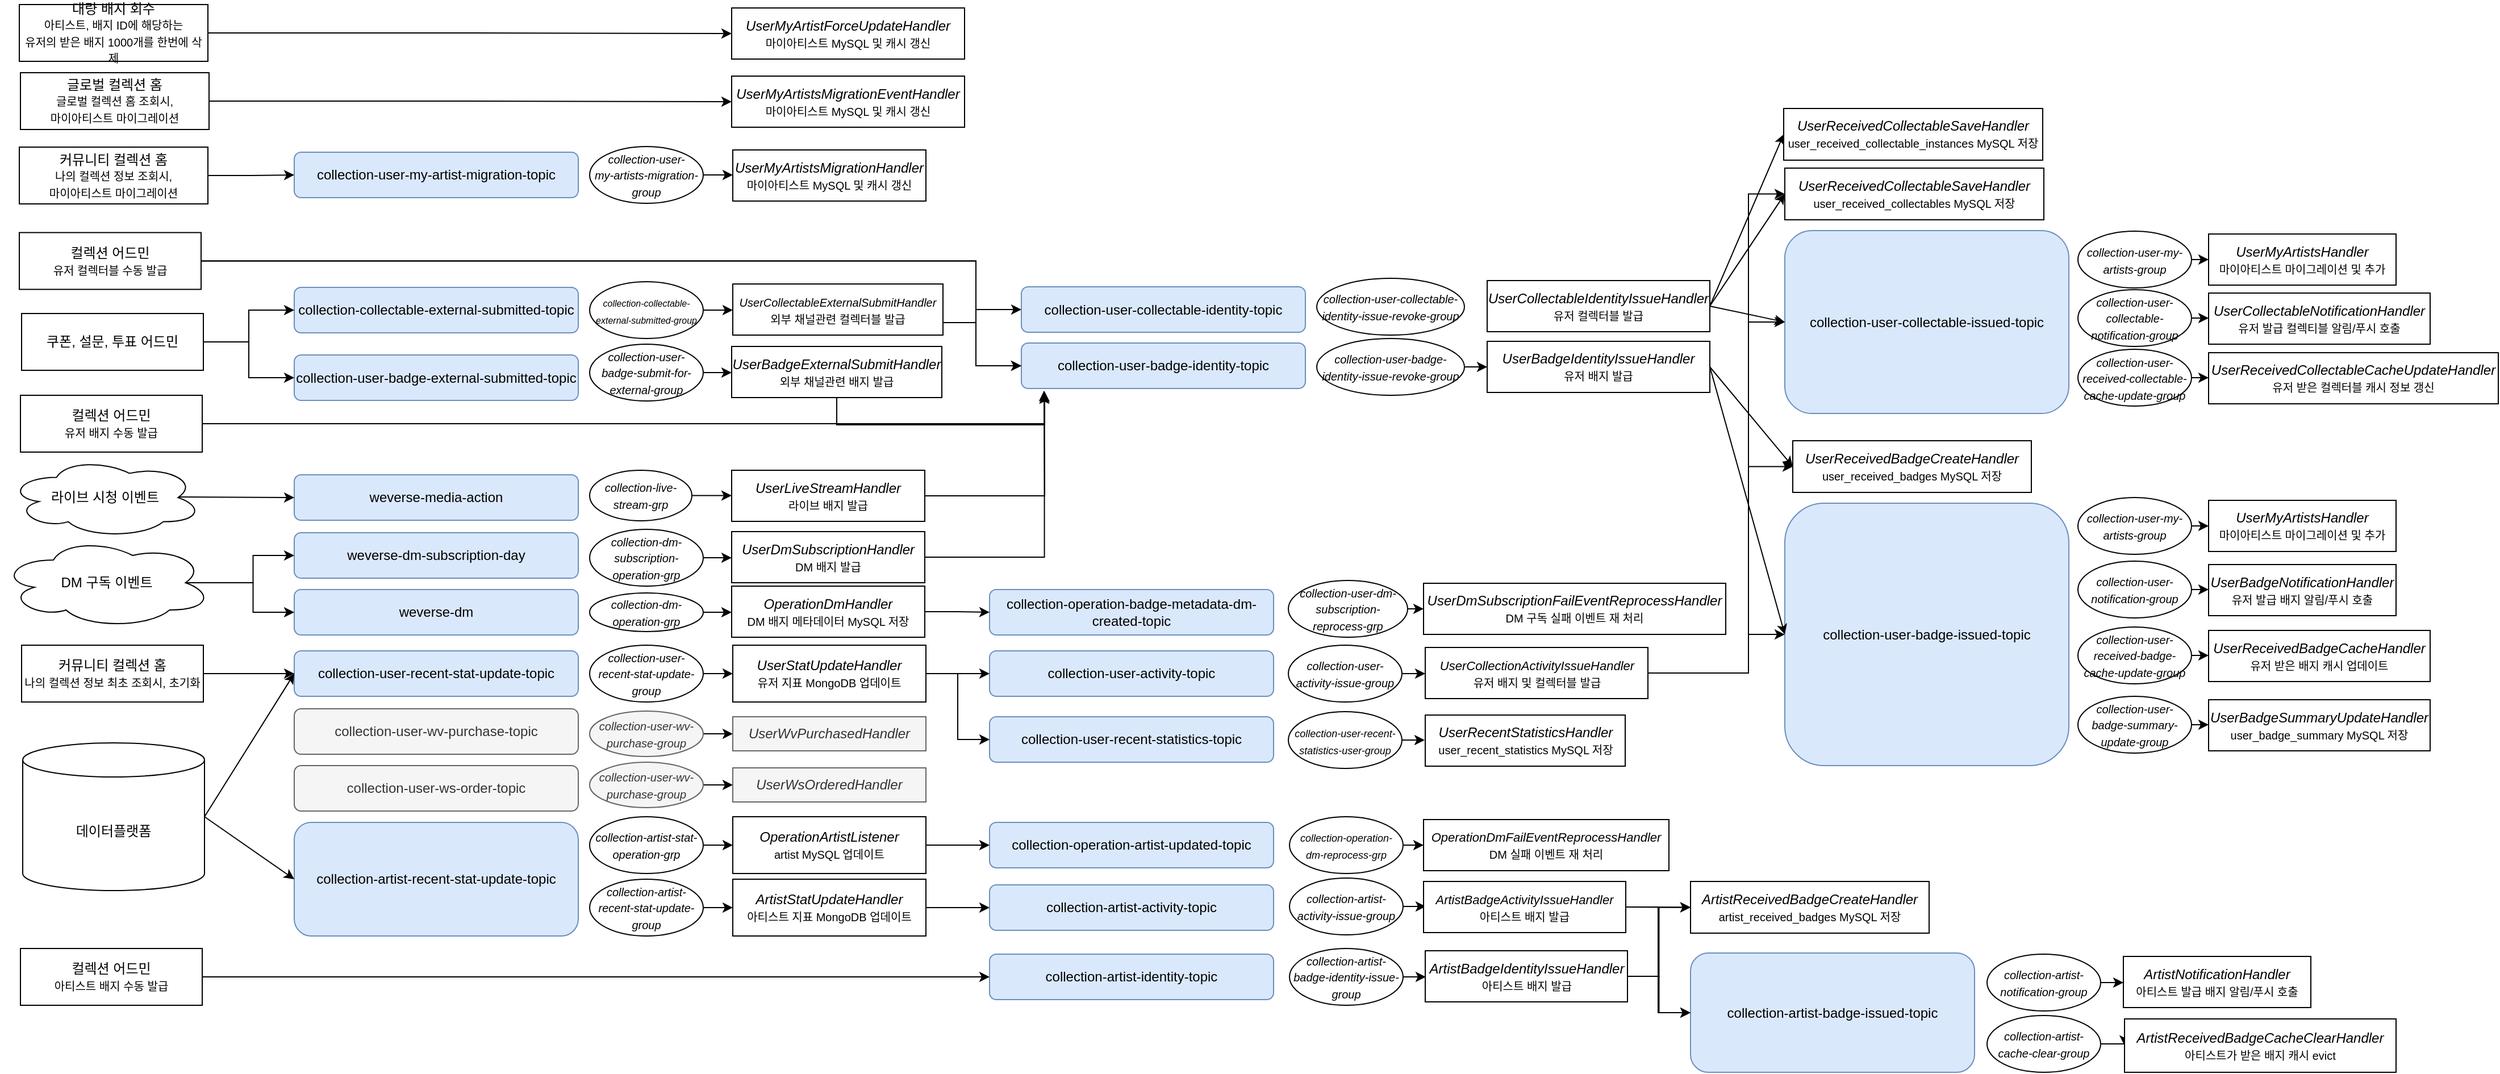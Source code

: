 <mxfile version="22.1.4" type="github">
  <diagram name="Kafka Event" id="AxXZHzaRcRMsWfZ9CsZy">
    <mxGraphModel dx="1616" dy="705" grid="1" gridSize="10" guides="1" tooltips="1" connect="1" arrows="1" fold="1" page="1" pageScale="1" pageWidth="827" pageHeight="1169" math="0" shadow="0">
      <root>
        <mxCell id="0" />
        <mxCell id="1" parent="0" />
        <mxCell id="Hu20n-Qd5BMdo4HiK3WD-1" value="collection-user-recent-stat-update-topic" style="rounded=1;whiteSpace=wrap;html=1;fillColor=#dae8fc;strokeColor=#6c8ebf;" parent="1" vertex="1">
          <mxGeometry x="487" y="681" width="250" height="40" as="geometry" />
        </mxCell>
        <mxCell id="Hu20n-Qd5BMdo4HiK3WD-2" value="collection-operation-artist-updated-topic" style="rounded=1;whiteSpace=wrap;html=1;fillColor=#dae8fc;strokeColor=#6c8ebf;" parent="1" vertex="1">
          <mxGeometry x="1099" y="832" width="250" height="40" as="geometry" />
        </mxCell>
        <mxCell id="Hu20n-Qd5BMdo4HiK3WD-3" value="weverse-dm-subscription-day" style="rounded=1;whiteSpace=wrap;html=1;fillColor=#dae8fc;strokeColor=#6c8ebf;" parent="1" vertex="1">
          <mxGeometry x="487" y="577" width="250" height="40" as="geometry" />
        </mxCell>
        <mxCell id="Hu20n-Qd5BMdo4HiK3WD-4" value="collection-operation-badge-metadata-dm-created-topic" style="rounded=1;whiteSpace=wrap;html=1;fillColor=#dae8fc;strokeColor=#6c8ebf;" parent="1" vertex="1">
          <mxGeometry x="1099" y="627" width="250" height="40" as="geometry" />
        </mxCell>
        <mxCell id="Hu20n-Qd5BMdo4HiK3WD-6" value="collection-user-badge-identity-topic" style="rounded=1;whiteSpace=wrap;html=1;fillColor=#dae8fc;strokeColor=#6c8ebf;" parent="1" vertex="1">
          <mxGeometry x="1127" y="410" width="250" height="40" as="geometry" />
        </mxCell>
        <mxCell id="Hu20n-Qd5BMdo4HiK3WD-7" value="collection-user-collectable-identity-topic" style="rounded=1;whiteSpace=wrap;html=1;fillColor=#dae8fc;strokeColor=#6c8ebf;" parent="1" vertex="1">
          <mxGeometry x="1127" y="360.5" width="250" height="40" as="geometry" />
        </mxCell>
        <mxCell id="Hu20n-Qd5BMdo4HiK3WD-8" value="collection-artist-activity-topic" style="rounded=1;whiteSpace=wrap;html=1;fillColor=#dae8fc;strokeColor=#6c8ebf;" parent="1" vertex="1">
          <mxGeometry x="1099" y="887" width="250" height="40" as="geometry" />
        </mxCell>
        <mxCell id="Hu20n-Qd5BMdo4HiK3WD-9" value="collection-artist-identity-topic" style="rounded=1;whiteSpace=wrap;html=1;fillColor=#dae8fc;strokeColor=#6c8ebf;" parent="1" vertex="1">
          <mxGeometry x="1099" y="948" width="250" height="40" as="geometry" />
        </mxCell>
        <mxCell id="Hu20n-Qd5BMdo4HiK3WD-11" value="collection-artist-badge-issued-topic" style="rounded=1;whiteSpace=wrap;html=1;fillColor=#dae8fc;strokeColor=#6c8ebf;" parent="1" vertex="1">
          <mxGeometry x="1716" y="947" width="250" height="105" as="geometry" />
        </mxCell>
        <mxCell id="Hu20n-Qd5BMdo4HiK3WD-12" value="collection-user-collectable-issued-topic" style="rounded=1;whiteSpace=wrap;html=1;fillColor=#dae8fc;strokeColor=#6c8ebf;" parent="1" vertex="1">
          <mxGeometry x="1799" y="311" width="250" height="161" as="geometry" />
        </mxCell>
        <mxCell id="Hu20n-Qd5BMdo4HiK3WD-13" value="collection-user-my-artist-migration-topic" style="rounded=1;whiteSpace=wrap;html=1;fillColor=#dae8fc;strokeColor=#6c8ebf;" parent="1" vertex="1">
          <mxGeometry x="487" y="242" width="250" height="40" as="geometry" />
        </mxCell>
        <mxCell id="Hu20n-Qd5BMdo4HiK3WD-14" value="collection-user-activity-topic" style="rounded=1;whiteSpace=wrap;html=1;fillColor=#dae8fc;strokeColor=#6c8ebf;" parent="1" vertex="1">
          <mxGeometry x="1099" y="681" width="250" height="40" as="geometry" />
        </mxCell>
        <mxCell id="Hu20n-Qd5BMdo4HiK3WD-16" value="collection-user-badge-issued-topic" style="rounded=1;whiteSpace=wrap;html=1;fillColor=#dae8fc;strokeColor=#6c8ebf;" parent="1" vertex="1">
          <mxGeometry x="1799" y="551" width="250" height="231" as="geometry" />
        </mxCell>
        <mxCell id="Hu20n-Qd5BMdo4HiK3WD-17" value="collection-user-ws-order-topic" style="rounded=1;whiteSpace=wrap;html=1;fillColor=#f5f5f5;strokeColor=#666666;fontColor=#333333;" parent="1" vertex="1">
          <mxGeometry x="487" y="782" width="250" height="40" as="geometry" />
        </mxCell>
        <mxCell id="Hu20n-Qd5BMdo4HiK3WD-18" value="collection-user-wv-purchase-topic" style="rounded=1;whiteSpace=wrap;html=1;fillColor=#f5f5f5;strokeColor=#666666;fontColor=#333333;" parent="1" vertex="1">
          <mxGeometry x="487" y="732" width="250" height="40" as="geometry" />
        </mxCell>
        <mxCell id="Hu20n-Qd5BMdo4HiK3WD-19" value="collection-artist-recent-stat-update-topic" style="rounded=1;whiteSpace=wrap;html=1;fillColor=#dae8fc;strokeColor=#6c8ebf;" parent="1" vertex="1">
          <mxGeometry x="487" y="832" width="250" height="100" as="geometry" />
        </mxCell>
        <mxCell id="Hu20n-Qd5BMdo4HiK3WD-20" value="collection-user-recent-statistics-topic" style="rounded=1;whiteSpace=wrap;html=1;fillColor=#dae8fc;strokeColor=#6c8ebf;" parent="1" vertex="1">
          <mxGeometry x="1099" y="739" width="250" height="40" as="geometry" />
        </mxCell>
        <mxCell id="Hu20n-Qd5BMdo4HiK3WD-21" value="weverse-dm" style="rounded=1;whiteSpace=wrap;html=1;fillColor=#dae8fc;strokeColor=#6c8ebf;" parent="1" vertex="1">
          <mxGeometry x="487" y="627" width="250" height="40" as="geometry" />
        </mxCell>
        <mxCell id="Hu20n-Qd5BMdo4HiK3WD-22" value="weverse-media-action" style="rounded=1;whiteSpace=wrap;html=1;fillColor=#dae8fc;strokeColor=#6c8ebf;" parent="1" vertex="1">
          <mxGeometry x="487" y="526" width="250" height="40" as="geometry" />
        </mxCell>
        <mxCell id="Hu20n-Qd5BMdo4HiK3WD-23" value="collection-user-badge-external-submitted-topic" style="rounded=1;whiteSpace=wrap;html=1;fillColor=#dae8fc;strokeColor=#6c8ebf;" parent="1" vertex="1">
          <mxGeometry x="487" y="420.5" width="250" height="40" as="geometry" />
        </mxCell>
        <mxCell id="Hu20n-Qd5BMdo4HiK3WD-24" value="collection-collectable-external-submitted-topic" style="rounded=1;whiteSpace=wrap;html=1;fillColor=#dae8fc;strokeColor=#6c8ebf;" parent="1" vertex="1">
          <mxGeometry x="487" y="361" width="250" height="40" as="geometry" />
        </mxCell>
        <mxCell id="Hu20n-Qd5BMdo4HiK3WD-59" style="edgeStyle=orthogonalEdgeStyle;rounded=0;orthogonalLoop=1;jettySize=auto;html=1;exitX=1;exitY=0.5;exitDx=0;exitDy=0;" parent="1" source="Hu20n-Qd5BMdo4HiK3WD-27" target="Hu20n-Qd5BMdo4HiK3WD-34" edge="1">
          <mxGeometry relative="1" as="geometry" />
        </mxCell>
        <mxCell id="Hu20n-Qd5BMdo4HiK3WD-27" value="&lt;i&gt;&lt;font style=&quot;font-size: 9px;&quot;&gt;collection-user-recent-statistics-user-group&lt;/font&gt;&lt;/i&gt;" style="ellipse;whiteSpace=wrap;html=1;" parent="1" vertex="1">
          <mxGeometry x="1362" y="734.5" width="100" height="50" as="geometry" />
        </mxCell>
        <mxCell id="Hu20n-Qd5BMdo4HiK3WD-29" style="edgeStyle=orthogonalEdgeStyle;rounded=0;orthogonalLoop=1;jettySize=auto;html=1;entryX=0;entryY=0.5;entryDx=0;entryDy=0;exitX=1;exitY=0.5;exitDx=0;exitDy=0;" parent="1" source="Hu20n-Qd5BMdo4HiK3WD-35" target="Hu20n-Qd5BMdo4HiK3WD-20" edge="1">
          <mxGeometry relative="1" as="geometry">
            <mxPoint x="477" y="641" as="sourcePoint" />
            <Array as="points" />
          </mxGeometry>
        </mxCell>
        <mxCell id="Hu20n-Qd5BMdo4HiK3WD-28" value="&lt;font size=&quot;1&quot;&gt;&lt;i&gt;collection-user-recent-stat-update-group&lt;/i&gt;&lt;/font&gt;" style="ellipse;whiteSpace=wrap;html=1;" parent="1" vertex="1">
          <mxGeometry x="747" y="676" width="100" height="50" as="geometry" />
        </mxCell>
        <mxCell id="Hu20n-Qd5BMdo4HiK3WD-34" value="&lt;i&gt;UserRecentStatisticsHandler&lt;/i&gt;&lt;br style=&quot;border-color: var(--border-color);&quot;&gt;&lt;font style=&quot;font-size: 10px;&quot;&gt;user_recent_statistics MySQL 저장&lt;/font&gt;" style="rounded=0;whiteSpace=wrap;html=1;" parent="1" vertex="1">
          <mxGeometry x="1482.5" y="737.5" width="176" height="45" as="geometry" />
        </mxCell>
        <mxCell id="Hu20n-Qd5BMdo4HiK3WD-38" value="" style="edgeStyle=orthogonalEdgeStyle;rounded=0;orthogonalLoop=1;jettySize=auto;html=1;entryX=0;entryY=0.5;entryDx=0;entryDy=0;exitX=1;exitY=0.5;exitDx=0;exitDy=0;" parent="1" source="Hu20n-Qd5BMdo4HiK3WD-28" target="Hu20n-Qd5BMdo4HiK3WD-35" edge="1">
          <mxGeometry relative="1" as="geometry">
            <mxPoint x="564" y="378" as="sourcePoint" />
            <mxPoint x="1217" y="378" as="targetPoint" />
            <Array as="points" />
          </mxGeometry>
        </mxCell>
        <mxCell id="Hu20n-Qd5BMdo4HiK3WD-135" style="edgeStyle=orthogonalEdgeStyle;rounded=0;orthogonalLoop=1;jettySize=auto;html=1;exitX=1;exitY=0.5;exitDx=0;exitDy=0;entryX=0;entryY=0.5;entryDx=0;entryDy=0;" parent="1" source="Hu20n-Qd5BMdo4HiK3WD-35" target="Hu20n-Qd5BMdo4HiK3WD-14" edge="1">
          <mxGeometry relative="1" as="geometry" />
        </mxCell>
        <mxCell id="Hu20n-Qd5BMdo4HiK3WD-35" value="&lt;i&gt;UserStatUpdateHandler&lt;/i&gt;&lt;br&gt;&lt;font style=&quot;font-size: 10px;&quot;&gt;유저 지표 MongoDB 업데이트&lt;/font&gt;" style="rounded=0;whiteSpace=wrap;html=1;" parent="1" vertex="1">
          <mxGeometry x="873" y="676" width="170" height="50" as="geometry" />
        </mxCell>
        <mxCell id="Hu20n-Qd5BMdo4HiK3WD-40" style="edgeStyle=orthogonalEdgeStyle;rounded=0;orthogonalLoop=1;jettySize=auto;html=1;entryX=0;entryY=0.5;entryDx=0;entryDy=0;" parent="1" source="Hu20n-Qd5BMdo4HiK3WD-39" target="Hu20n-Qd5BMdo4HiK3WD-1" edge="1">
          <mxGeometry relative="1" as="geometry" />
        </mxCell>
        <mxCell id="Hu20n-Qd5BMdo4HiK3WD-39" value="커뮤니티 컬렉션 홈&lt;br&gt;&lt;font style=&quot;font-size: 10px;&quot;&gt;나의 컬렉션 정보 최초 조회시, 초기화&lt;/font&gt;" style="rounded=0;whiteSpace=wrap;html=1;" parent="1" vertex="1">
          <mxGeometry x="247" y="676" width="160" height="50" as="geometry" />
        </mxCell>
        <mxCell id="Hu20n-Qd5BMdo4HiK3WD-42" style="rounded=0;orthogonalLoop=1;jettySize=auto;html=1;exitX=1;exitY=0.5;exitDx=0;exitDy=0;exitPerimeter=0;entryX=0;entryY=0.5;entryDx=0;entryDy=0;" parent="1" source="Hu20n-Qd5BMdo4HiK3WD-41" target="Hu20n-Qd5BMdo4HiK3WD-1" edge="1">
          <mxGeometry relative="1" as="geometry" />
        </mxCell>
        <mxCell id="Hu20n-Qd5BMdo4HiK3WD-43" style="rounded=0;orthogonalLoop=1;jettySize=auto;html=1;exitX=1;exitY=0.5;exitDx=0;exitDy=0;exitPerimeter=0;entryX=0;entryY=0.5;entryDx=0;entryDy=0;" parent="1" source="Hu20n-Qd5BMdo4HiK3WD-41" target="Hu20n-Qd5BMdo4HiK3WD-19" edge="1">
          <mxGeometry relative="1" as="geometry" />
        </mxCell>
        <mxCell id="Hu20n-Qd5BMdo4HiK3WD-41" value="데이터플랫폼" style="shape=cylinder3;whiteSpace=wrap;html=1;boundedLbl=1;backgroundOutline=1;size=15;" parent="1" vertex="1">
          <mxGeometry x="248" y="762" width="160" height="130" as="geometry" />
        </mxCell>
        <mxCell id="Hu20n-Qd5BMdo4HiK3WD-46" style="edgeStyle=orthogonalEdgeStyle;rounded=0;orthogonalLoop=1;jettySize=auto;html=1;exitX=1;exitY=0.5;exitDx=0;exitDy=0;entryX=0;entryY=0.5;entryDx=0;entryDy=0;" parent="1" source="Hu20n-Qd5BMdo4HiK3WD-44" target="Hu20n-Qd5BMdo4HiK3WD-45" edge="1">
          <mxGeometry relative="1" as="geometry" />
        </mxCell>
        <mxCell id="Hu20n-Qd5BMdo4HiK3WD-44" value="&lt;font style=&quot;font-size: 10px;&quot;&gt;&lt;i&gt;collection-artist-recent-stat-update-group&lt;/i&gt;&lt;/font&gt;" style="ellipse;whiteSpace=wrap;html=1;" parent="1" vertex="1">
          <mxGeometry x="747" y="882" width="100" height="50" as="geometry" />
        </mxCell>
        <mxCell id="Hu20n-Qd5BMdo4HiK3WD-138" style="edgeStyle=orthogonalEdgeStyle;rounded=0;orthogonalLoop=1;jettySize=auto;html=1;exitX=1;exitY=0.5;exitDx=0;exitDy=0;entryX=0;entryY=0.5;entryDx=0;entryDy=0;" parent="1" source="Hu20n-Qd5BMdo4HiK3WD-45" target="Hu20n-Qd5BMdo4HiK3WD-8" edge="1">
          <mxGeometry relative="1" as="geometry" />
        </mxCell>
        <mxCell id="Hu20n-Qd5BMdo4HiK3WD-45" value="&lt;i&gt;ArtistStatUpdateHandler&lt;br&gt;&lt;/i&gt;&lt;font style=&quot;font-size: 10px;&quot;&gt;아티스트 지표 MongoDB 업데이트&lt;/font&gt;" style="rounded=0;whiteSpace=wrap;html=1;" parent="1" vertex="1">
          <mxGeometry x="873" y="882" width="170" height="50" as="geometry" />
        </mxCell>
        <mxCell id="Hu20n-Qd5BMdo4HiK3WD-53" style="edgeStyle=orthogonalEdgeStyle;rounded=0;orthogonalLoop=1;jettySize=auto;html=1;exitX=1;exitY=0.5;exitDx=0;exitDy=0;entryX=0;entryY=0.5;entryDx=0;entryDy=0;" parent="1" source="Hu20n-Qd5BMdo4HiK3WD-48" target="Hu20n-Qd5BMdo4HiK3WD-52" edge="1">
          <mxGeometry relative="1" as="geometry" />
        </mxCell>
        <mxCell id="Hu20n-Qd5BMdo4HiK3WD-48" value="&lt;font style=&quot;font-size: 10px;&quot;&gt;&lt;i&gt;collection-artist-stat-operation-grp&lt;/i&gt;&lt;/font&gt;" style="ellipse;whiteSpace=wrap;html=1;" parent="1" vertex="1">
          <mxGeometry x="747" y="827" width="100" height="50" as="geometry" />
        </mxCell>
        <mxCell id="Hu20n-Qd5BMdo4HiK3WD-49" style="edgeStyle=orthogonalEdgeStyle;rounded=0;orthogonalLoop=1;jettySize=auto;html=1;exitX=0.5;exitY=1;exitDx=0;exitDy=0;" parent="1" source="Hu20n-Qd5BMdo4HiK3WD-19" target="Hu20n-Qd5BMdo4HiK3WD-19" edge="1">
          <mxGeometry relative="1" as="geometry" />
        </mxCell>
        <mxCell id="Hu20n-Qd5BMdo4HiK3WD-54" style="edgeStyle=orthogonalEdgeStyle;rounded=0;orthogonalLoop=1;jettySize=auto;html=1;exitX=1;exitY=0.5;exitDx=0;exitDy=0;entryX=0;entryY=0.5;entryDx=0;entryDy=0;" parent="1" source="Hu20n-Qd5BMdo4HiK3WD-52" target="Hu20n-Qd5BMdo4HiK3WD-2" edge="1">
          <mxGeometry relative="1" as="geometry" />
        </mxCell>
        <mxCell id="Hu20n-Qd5BMdo4HiK3WD-52" value="&lt;i&gt;OperationArtistListener&lt;br&gt;&lt;/i&gt;&lt;span style=&quot;font-size: 10px;&quot;&gt;artist MySQL 업데이트&lt;/span&gt;" style="rounded=0;whiteSpace=wrap;html=1;" parent="1" vertex="1">
          <mxGeometry x="873" y="827" width="170" height="50" as="geometry" />
        </mxCell>
        <mxCell id="Hu20n-Qd5BMdo4HiK3WD-57" style="edgeStyle=orthogonalEdgeStyle;rounded=0;orthogonalLoop=1;jettySize=auto;html=1;exitX=1;exitY=0.5;exitDx=0;exitDy=0;entryX=0;entryY=0.5;entryDx=0;entryDy=0;" parent="1" source="Hu20n-Qd5BMdo4HiK3WD-55" target="Hu20n-Qd5BMdo4HiK3WD-56" edge="1">
          <mxGeometry relative="1" as="geometry" />
        </mxCell>
        <mxCell id="Hu20n-Qd5BMdo4HiK3WD-55" value="&lt;i&gt;&lt;font style=&quot;font-size: 9px;&quot;&gt;collection-operation-&lt;br&gt;dm-reprocess-grp&lt;/font&gt;&lt;/i&gt;" style="ellipse;whiteSpace=wrap;html=1;" parent="1" vertex="1">
          <mxGeometry x="1363" y="827" width="100" height="50" as="geometry" />
        </mxCell>
        <mxCell id="Hu20n-Qd5BMdo4HiK3WD-56" value="&lt;font style=&quot;&quot;&gt;&lt;i style=&quot;&quot;&gt;&lt;font style=&quot;font-size: 11px;&quot;&gt;OperationDmFailEventReprocessHandler&lt;/font&gt;&lt;/i&gt;&lt;br&gt;&lt;/font&gt;&lt;font style=&quot;font-size: 10px;&quot;&gt;DM 실패 이벤트 재 처리&lt;/font&gt;" style="rounded=0;whiteSpace=wrap;html=1;" parent="1" vertex="1">
          <mxGeometry x="1481" y="829.5" width="216" height="45" as="geometry" />
        </mxCell>
        <mxCell id="Hu20n-Qd5BMdo4HiK3WD-62" style="edgeStyle=orthogonalEdgeStyle;rounded=0;orthogonalLoop=1;jettySize=auto;html=1;exitX=1;exitY=0.5;exitDx=0;exitDy=0;" parent="1" source="Hu20n-Qd5BMdo4HiK3WD-60" target="Hu20n-Qd5BMdo4HiK3WD-61" edge="1">
          <mxGeometry relative="1" as="geometry" />
        </mxCell>
        <mxCell id="Hu20n-Qd5BMdo4HiK3WD-60" value="&lt;font style=&quot;font-size: 10px;&quot;&gt;&lt;i&gt;collection-artist-activity-issue-group&lt;/i&gt;&lt;/font&gt;" style="ellipse;whiteSpace=wrap;html=1;" parent="1" vertex="1">
          <mxGeometry x="1363" y="881" width="100" height="50" as="geometry" />
        </mxCell>
        <mxCell id="Hu20n-Qd5BMdo4HiK3WD-65" style="rounded=0;orthogonalLoop=1;jettySize=auto;html=1;exitX=1;exitY=0.5;exitDx=0;exitDy=0;entryX=0;entryY=0.5;entryDx=0;entryDy=0;edgeStyle=orthogonalEdgeStyle;" parent="1" source="Hu20n-Qd5BMdo4HiK3WD-61" target="Hu20n-Qd5BMdo4HiK3WD-11" edge="1">
          <mxGeometry relative="1" as="geometry" />
        </mxCell>
        <mxCell id="Hu20n-Qd5BMdo4HiK3WD-73" style="rounded=0;orthogonalLoop=1;jettySize=auto;html=1;exitX=1;exitY=0.5;exitDx=0;exitDy=0;entryX=0;entryY=0.5;entryDx=0;entryDy=0;" parent="1" source="Hu20n-Qd5BMdo4HiK3WD-61" target="Hu20n-Qd5BMdo4HiK3WD-71" edge="1">
          <mxGeometry relative="1" as="geometry" />
        </mxCell>
        <mxCell id="Hu20n-Qd5BMdo4HiK3WD-61" value="&lt;font style=&quot;&quot;&gt;&lt;font size=&quot;1&quot; style=&quot;&quot;&gt;&lt;i style=&quot;font-size: 11px;&quot;&gt;ArtistBadgeActivityIssueHandler&lt;/i&gt;&lt;/font&gt;&lt;br&gt;&lt;span style=&quot;font-size: 10px;&quot;&gt;아티스트 배지 발급&lt;/span&gt;&lt;br&gt;&lt;/font&gt;" style="rounded=0;whiteSpace=wrap;html=1;" parent="1" vertex="1">
          <mxGeometry x="1481" y="884" width="178" height="45" as="geometry" />
        </mxCell>
        <mxCell id="Hu20n-Qd5BMdo4HiK3WD-71" value="&lt;i&gt;ArtistReceivedBadgeCreateHandler&lt;/i&gt;&lt;br&gt;&lt;font style=&quot;font-size: 10px;&quot;&gt;artist_received_badges&amp;nbsp;MySQL 저장&lt;/font&gt;" style="rounded=0;whiteSpace=wrap;html=1;" parent="1" vertex="1">
          <mxGeometry x="1716" y="884" width="210" height="45.5" as="geometry" />
        </mxCell>
        <mxCell id="Hu20n-Qd5BMdo4HiK3WD-77" style="edgeStyle=orthogonalEdgeStyle;rounded=0;orthogonalLoop=1;jettySize=auto;html=1;exitX=1;exitY=0.5;exitDx=0;exitDy=0;" parent="1" source="Hu20n-Qd5BMdo4HiK3WD-74" target="Hu20n-Qd5BMdo4HiK3WD-75" edge="1">
          <mxGeometry relative="1" as="geometry" />
        </mxCell>
        <mxCell id="Hu20n-Qd5BMdo4HiK3WD-74" value="&lt;font size=&quot;1&quot; style=&quot;&quot;&gt;&lt;i style=&quot;&quot;&gt;collection-artist-badge-identity-issue-group&lt;/i&gt;&lt;/font&gt;" style="ellipse;whiteSpace=wrap;html=1;" parent="1" vertex="1">
          <mxGeometry x="1363" y="943" width="100" height="50" as="geometry" />
        </mxCell>
        <mxCell id="Hu20n-Qd5BMdo4HiK3WD-79" style="rounded=0;orthogonalLoop=1;jettySize=auto;html=1;exitX=1;exitY=0.5;exitDx=0;exitDy=0;entryX=0;entryY=0.5;entryDx=0;entryDy=0;edgeStyle=orthogonalEdgeStyle;" parent="1" source="Hu20n-Qd5BMdo4HiK3WD-75" target="Hu20n-Qd5BMdo4HiK3WD-11" edge="1">
          <mxGeometry relative="1" as="geometry" />
        </mxCell>
        <mxCell id="Hu20n-Qd5BMdo4HiK3WD-81" style="rounded=0;orthogonalLoop=1;jettySize=auto;html=1;exitX=1;exitY=0.5;exitDx=0;exitDy=0;entryX=0;entryY=0.5;entryDx=0;entryDy=0;edgeStyle=orthogonalEdgeStyle;" parent="1" source="Hu20n-Qd5BMdo4HiK3WD-75" target="Hu20n-Qd5BMdo4HiK3WD-71" edge="1">
          <mxGeometry relative="1" as="geometry">
            <mxPoint x="1759" y="998.75" as="targetPoint" />
          </mxGeometry>
        </mxCell>
        <mxCell id="Hu20n-Qd5BMdo4HiK3WD-75" value="&lt;i&gt;ArtistBadgeIdentityIssueHandler&lt;/i&gt;&lt;br&gt;&lt;font style=&quot;font-size: 10px;&quot;&gt;아티스트 배지 발급&lt;/font&gt;" style="rounded=0;whiteSpace=wrap;html=1;" parent="1" vertex="1">
          <mxGeometry x="1482.5" y="945" width="178" height="45" as="geometry" />
        </mxCell>
        <mxCell id="Hu20n-Qd5BMdo4HiK3WD-83" style="edgeStyle=orthogonalEdgeStyle;rounded=0;orthogonalLoop=1;jettySize=auto;html=1;exitX=1;exitY=0.5;exitDx=0;exitDy=0;entryX=0;entryY=0.5;entryDx=0;entryDy=0;" parent="1" source="Hu20n-Qd5BMdo4HiK3WD-82" target="Hu20n-Qd5BMdo4HiK3WD-9" edge="1">
          <mxGeometry relative="1" as="geometry" />
        </mxCell>
        <mxCell id="Hu20n-Qd5BMdo4HiK3WD-82" value="컬렉션 어드민&lt;br&gt;&lt;span style=&quot;font-size: 10px;&quot;&gt;아티스트 배지 수동 발급&lt;/span&gt;" style="rounded=0;whiteSpace=wrap;html=1;" parent="1" vertex="1">
          <mxGeometry x="246" y="943" width="160" height="50" as="geometry" />
        </mxCell>
        <mxCell id="Hu20n-Qd5BMdo4HiK3WD-89" style="edgeStyle=orthogonalEdgeStyle;rounded=0;orthogonalLoop=1;jettySize=auto;html=1;exitX=1;exitY=0.5;exitDx=0;exitDy=0;entryX=0;entryY=0.5;entryDx=0;entryDy=0;" parent="1" source="Hu20n-Qd5BMdo4HiK3WD-90" target="Hu20n-Qd5BMdo4HiK3WD-23" edge="1">
          <mxGeometry relative="1" as="geometry">
            <mxPoint x="407" y="426.5" as="sourcePoint" />
          </mxGeometry>
        </mxCell>
        <mxCell id="Hu20n-Qd5BMdo4HiK3WD-91" value="" style="edgeStyle=orthogonalEdgeStyle;rounded=0;orthogonalLoop=1;jettySize=auto;html=1;" parent="1" source="Hu20n-Qd5BMdo4HiK3WD-90" target="Hu20n-Qd5BMdo4HiK3WD-24" edge="1">
          <mxGeometry relative="1" as="geometry" />
        </mxCell>
        <mxCell id="Hu20n-Qd5BMdo4HiK3WD-90" value="쿠폰, 설문, 투표 어드민&lt;br&gt;" style="rounded=0;whiteSpace=wrap;html=1;" parent="1" vertex="1">
          <mxGeometry x="247" y="384" width="160" height="50" as="geometry" />
        </mxCell>
        <mxCell id="Hu20n-Qd5BMdo4HiK3WD-95" style="edgeStyle=orthogonalEdgeStyle;rounded=0;orthogonalLoop=1;jettySize=auto;html=1;exitX=0.875;exitY=0.5;exitDx=0;exitDy=0;exitPerimeter=0;entryX=0;entryY=0.5;entryDx=0;entryDy=0;" parent="1" target="Hu20n-Qd5BMdo4HiK3WD-22" edge="1">
          <mxGeometry relative="1" as="geometry">
            <mxPoint x="385.625" y="545.5" as="sourcePoint" />
          </mxGeometry>
        </mxCell>
        <mxCell id="Hu20n-Qd5BMdo4HiK3WD-94" value="라이브 시청 이벤트" style="ellipse;shape=cloud;whiteSpace=wrap;html=1;" parent="1" vertex="1">
          <mxGeometry x="235" y="510.5" width="171" height="71" as="geometry" />
        </mxCell>
        <mxCell id="Hu20n-Qd5BMdo4HiK3WD-97" style="edgeStyle=orthogonalEdgeStyle;rounded=0;orthogonalLoop=1;jettySize=auto;html=1;exitX=0.875;exitY=0.5;exitDx=0;exitDy=0;exitPerimeter=0;" parent="1" source="Hu20n-Qd5BMdo4HiK3WD-96" target="Hu20n-Qd5BMdo4HiK3WD-3" edge="1">
          <mxGeometry relative="1" as="geometry" />
        </mxCell>
        <mxCell id="Hu20n-Qd5BMdo4HiK3WD-98" style="edgeStyle=orthogonalEdgeStyle;rounded=0;orthogonalLoop=1;jettySize=auto;html=1;exitX=0.875;exitY=0.5;exitDx=0;exitDy=0;exitPerimeter=0;" parent="1" source="Hu20n-Qd5BMdo4HiK3WD-96" target="Hu20n-Qd5BMdo4HiK3WD-21" edge="1">
          <mxGeometry relative="1" as="geometry" />
        </mxCell>
        <mxCell id="Hu20n-Qd5BMdo4HiK3WD-96" value="DM 구독 이벤트" style="ellipse;shape=cloud;whiteSpace=wrap;html=1;" parent="1" vertex="1">
          <mxGeometry x="228.5" y="581" width="186" height="80" as="geometry" />
        </mxCell>
        <mxCell id="Hu20n-Qd5BMdo4HiK3WD-103" style="edgeStyle=orthogonalEdgeStyle;rounded=0;orthogonalLoop=1;jettySize=auto;html=1;exitX=1;exitY=0.5;exitDx=0;exitDy=0;entryX=0;entryY=0.5;entryDx=0;entryDy=0;" parent="1" source="Hu20n-Qd5BMdo4HiK3WD-99" target="Hu20n-Qd5BMdo4HiK3WD-102" edge="1">
          <mxGeometry relative="1" as="geometry" />
        </mxCell>
        <mxCell id="Hu20n-Qd5BMdo4HiK3WD-99" value="&lt;font size=&quot;1&quot;&gt;&lt;i&gt;collection-user-wv-purchase-group&lt;br&gt;&lt;/i&gt;&lt;/font&gt;" style="ellipse;whiteSpace=wrap;html=1;fillColor=#f5f5f5;fontColor=#333333;strokeColor=#666666;" parent="1" vertex="1">
          <mxGeometry x="747" y="734" width="100" height="40" as="geometry" />
        </mxCell>
        <mxCell id="Hu20n-Qd5BMdo4HiK3WD-107" style="edgeStyle=orthogonalEdgeStyle;rounded=0;orthogonalLoop=1;jettySize=auto;html=1;exitX=1;exitY=0.5;exitDx=0;exitDy=0;entryX=0;entryY=0.5;entryDx=0;entryDy=0;" parent="1" source="Hu20n-Qd5BMdo4HiK3WD-100" target="Hu20n-Qd5BMdo4HiK3WD-106" edge="1">
          <mxGeometry relative="1" as="geometry">
            <mxPoint x="867" y="647" as="targetPoint" />
          </mxGeometry>
        </mxCell>
        <mxCell id="Hu20n-Qd5BMdo4HiK3WD-100" value="&lt;font size=&quot;1&quot;&gt;&lt;i&gt;collection-dm-operation-grp&lt;/i&gt;&lt;/font&gt;" style="ellipse;whiteSpace=wrap;html=1;" parent="1" vertex="1">
          <mxGeometry x="747" y="630" width="100" height="34" as="geometry" />
        </mxCell>
        <mxCell id="Hu20n-Qd5BMdo4HiK3WD-105" style="edgeStyle=orthogonalEdgeStyle;rounded=0;orthogonalLoop=1;jettySize=auto;html=1;exitX=1;exitY=0.5;exitDx=0;exitDy=0;entryX=0;entryY=0.5;entryDx=0;entryDy=0;" parent="1" source="Hu20n-Qd5BMdo4HiK3WD-101" target="Hu20n-Qd5BMdo4HiK3WD-104" edge="1">
          <mxGeometry relative="1" as="geometry" />
        </mxCell>
        <mxCell id="Hu20n-Qd5BMdo4HiK3WD-101" value="&lt;font size=&quot;1&quot;&gt;&lt;i&gt;collection-user-wv-purchase-group&lt;br&gt;&lt;/i&gt;&lt;/font&gt;" style="ellipse;whiteSpace=wrap;html=1;fillColor=#f5f5f5;fontColor=#333333;strokeColor=#666666;" parent="1" vertex="1">
          <mxGeometry x="747" y="779" width="100" height="40" as="geometry" />
        </mxCell>
        <mxCell id="Hu20n-Qd5BMdo4HiK3WD-102" value="&lt;i&gt;UserWvPurchasedHandler&lt;/i&gt;" style="rounded=0;whiteSpace=wrap;html=1;fillColor=#f5f5f5;fontColor=#333333;strokeColor=#666666;" parent="1" vertex="1">
          <mxGeometry x="873" y="739" width="170" height="30" as="geometry" />
        </mxCell>
        <mxCell id="Hu20n-Qd5BMdo4HiK3WD-104" value="&lt;i&gt;UserWsOrderedHandler&lt;/i&gt;" style="rounded=0;whiteSpace=wrap;html=1;fillColor=#f5f5f5;fontColor=#333333;strokeColor=#666666;" parent="1" vertex="1">
          <mxGeometry x="873" y="784" width="170" height="30" as="geometry" />
        </mxCell>
        <mxCell id="Hu20n-Qd5BMdo4HiK3WD-108" style="edgeStyle=orthogonalEdgeStyle;rounded=0;orthogonalLoop=1;jettySize=auto;html=1;exitX=1;exitY=0.5;exitDx=0;exitDy=0;entryX=0;entryY=0.5;entryDx=0;entryDy=0;" parent="1" source="Hu20n-Qd5BMdo4HiK3WD-106" target="Hu20n-Qd5BMdo4HiK3WD-4" edge="1">
          <mxGeometry relative="1" as="geometry" />
        </mxCell>
        <mxCell id="Hu20n-Qd5BMdo4HiK3WD-106" value="&lt;font style=&quot;&quot;&gt;&lt;i&gt;OperationDmHandler&lt;br&gt;&lt;/i&gt;&lt;font style=&quot;font-size: 10px;&quot;&gt;DM 배지 메타데이터 MySQL 저장&lt;/font&gt;&lt;br&gt;&lt;/font&gt;" style="rounded=0;whiteSpace=wrap;html=1;" parent="1" vertex="1">
          <mxGeometry x="872" y="624" width="170" height="45" as="geometry" />
        </mxCell>
        <mxCell id="Hu20n-Qd5BMdo4HiK3WD-111" style="edgeStyle=orthogonalEdgeStyle;rounded=0;orthogonalLoop=1;jettySize=auto;html=1;exitX=1;exitY=0.5;exitDx=0;exitDy=0;entryX=0;entryY=0.5;entryDx=0;entryDy=0;" parent="1" source="Hu20n-Qd5BMdo4HiK3WD-109" target="Hu20n-Qd5BMdo4HiK3WD-110" edge="1">
          <mxGeometry relative="1" as="geometry" />
        </mxCell>
        <mxCell id="Hu20n-Qd5BMdo4HiK3WD-109" value="&lt;font size=&quot;1&quot;&gt;&lt;i&gt;collection-user-dm-subscription-reprocess-grp&lt;/i&gt;&lt;/font&gt;" style="ellipse;whiteSpace=wrap;html=1;" parent="1" vertex="1">
          <mxGeometry x="1362" y="619" width="105" height="50" as="geometry" />
        </mxCell>
        <mxCell id="Hu20n-Qd5BMdo4HiK3WD-110" value="&lt;i&gt;UserDmSubscriptionFailEventReprocessHandler&lt;/i&gt;&lt;br style=&quot;border-color: var(--border-color);&quot;&gt;&lt;font style=&quot;font-size: 10px;&quot;&gt;DM 구독 실패 이벤트 재 처리&lt;/font&gt;" style="rounded=0;whiteSpace=wrap;html=1;" parent="1" vertex="1">
          <mxGeometry x="1481" y="621.5" width="266" height="45" as="geometry" />
        </mxCell>
        <mxCell id="Hu20n-Qd5BMdo4HiK3WD-114" style="edgeStyle=orthogonalEdgeStyle;rounded=0;orthogonalLoop=1;jettySize=auto;html=1;exitX=1;exitY=0.5;exitDx=0;exitDy=0;entryX=0;entryY=0.5;entryDx=0;entryDy=0;" parent="1" source="Hu20n-Qd5BMdo4HiK3WD-112" target="Hu20n-Qd5BMdo4HiK3WD-113" edge="1">
          <mxGeometry relative="1" as="geometry" />
        </mxCell>
        <mxCell id="Hu20n-Qd5BMdo4HiK3WD-112" value="&lt;font size=&quot;1&quot;&gt;&lt;i&gt;collection-dm-subscription-operation-grp&lt;/i&gt;&lt;/font&gt;" style="ellipse;whiteSpace=wrap;html=1;" parent="1" vertex="1">
          <mxGeometry x="747" y="574" width="100" height="50" as="geometry" />
        </mxCell>
        <mxCell id="Hu20n-Qd5BMdo4HiK3WD-113" value="&lt;font style=&quot;&quot;&gt;&lt;i&gt;UserDmSubscriptionHandler&lt;br&gt;&lt;/i&gt;&lt;font style=&quot;font-size: 10px;&quot;&gt;DM 배지 발급&lt;/font&gt;&lt;br&gt;&lt;/font&gt;" style="rounded=0;whiteSpace=wrap;html=1;" parent="1" vertex="1">
          <mxGeometry x="872" y="576" width="170" height="45" as="geometry" />
        </mxCell>
        <mxCell id="Hu20n-Qd5BMdo4HiK3WD-120" style="edgeStyle=orthogonalEdgeStyle;rounded=0;orthogonalLoop=1;jettySize=auto;html=1;exitX=1;exitY=0.5;exitDx=0;exitDy=0;entryX=0;entryY=0.5;entryDx=0;entryDy=0;" parent="1" source="Hu20n-Qd5BMdo4HiK3WD-116" target="Hu20n-Qd5BMdo4HiK3WD-117" edge="1">
          <mxGeometry relative="1" as="geometry" />
        </mxCell>
        <mxCell id="Hu20n-Qd5BMdo4HiK3WD-116" value="&lt;font size=&quot;1&quot;&gt;&lt;i&gt;collection-live-stream-grp&lt;/i&gt;&lt;/font&gt;" style="ellipse;whiteSpace=wrap;html=1;" parent="1" vertex="1">
          <mxGeometry x="747" y="522" width="90" height="44.5" as="geometry" />
        </mxCell>
        <mxCell id="Hu20n-Qd5BMdo4HiK3WD-197" style="edgeStyle=orthogonalEdgeStyle;rounded=0;orthogonalLoop=1;jettySize=auto;html=1;exitX=1;exitY=0.5;exitDx=0;exitDy=0;" parent="1" source="Hu20n-Qd5BMdo4HiK3WD-117" edge="1">
          <mxGeometry relative="1" as="geometry">
            <mxPoint x="1147" y="452" as="targetPoint" />
          </mxGeometry>
        </mxCell>
        <mxCell id="Hu20n-Qd5BMdo4HiK3WD-117" value="&lt;font style=&quot;&quot;&gt;&lt;i&gt;UserLiveStreamHandler&lt;br&gt;&lt;/i&gt;&lt;font style=&quot;font-size: 10px;&quot;&gt;라이브 배지 발급&lt;/font&gt;&lt;br&gt;&lt;/font&gt;" style="rounded=0;whiteSpace=wrap;html=1;" parent="1" vertex="1">
          <mxGeometry x="872" y="522" width="170" height="45" as="geometry" />
        </mxCell>
        <mxCell id="Hu20n-Qd5BMdo4HiK3WD-124" style="edgeStyle=orthogonalEdgeStyle;rounded=0;orthogonalLoop=1;jettySize=auto;html=1;exitX=1;exitY=0.5;exitDx=0;exitDy=0;entryX=0;entryY=0.5;entryDx=0;entryDy=0;" parent="1" source="Hu20n-Qd5BMdo4HiK3WD-122" target="Hu20n-Qd5BMdo4HiK3WD-123" edge="1">
          <mxGeometry relative="1" as="geometry" />
        </mxCell>
        <mxCell id="Hu20n-Qd5BMdo4HiK3WD-122" value="&lt;font size=&quot;1&quot;&gt;&lt;i&gt;collection-user-badge-submit-for-external-group&lt;/i&gt;&lt;/font&gt;" style="ellipse;whiteSpace=wrap;html=1;" parent="1" vertex="1">
          <mxGeometry x="747" y="411" width="100" height="50" as="geometry" />
        </mxCell>
        <mxCell id="Hu20n-Qd5BMdo4HiK3WD-123" value="&lt;font style=&quot;&quot;&gt;&lt;i&gt;UserBadgeExternalSubmitHandler&lt;br&gt;&lt;/i&gt;&lt;font style=&quot;font-size: 10px;&quot;&gt;외부 채널관련 배지 발급&lt;/font&gt;&lt;br&gt;&lt;/font&gt;" style="rounded=0;whiteSpace=wrap;html=1;" parent="1" vertex="1">
          <mxGeometry x="872" y="413" width="185" height="45" as="geometry" />
        </mxCell>
        <mxCell id="Hu20n-Qd5BMdo4HiK3WD-128" style="edgeStyle=orthogonalEdgeStyle;rounded=0;orthogonalLoop=1;jettySize=auto;html=1;exitX=1;exitY=0.5;exitDx=0;exitDy=0;entryX=0;entryY=0.5;entryDx=0;entryDy=0;" parent="1" source="Hu20n-Qd5BMdo4HiK3WD-126" target="Hu20n-Qd5BMdo4HiK3WD-127" edge="1">
          <mxGeometry relative="1" as="geometry" />
        </mxCell>
        <mxCell id="Hu20n-Qd5BMdo4HiK3WD-126" value="&lt;font size=&quot;1&quot;&gt;&lt;i style=&quot;font-size: 8px;&quot;&gt;collection-collectable-external-submitted-group&lt;/i&gt;&lt;/font&gt;" style="ellipse;whiteSpace=wrap;html=1;" parent="1" vertex="1">
          <mxGeometry x="747" y="356" width="100" height="50" as="geometry" />
        </mxCell>
        <mxCell id="Hu20n-Qd5BMdo4HiK3WD-194" style="edgeStyle=orthogonalEdgeStyle;rounded=0;orthogonalLoop=1;jettySize=auto;html=1;exitX=1;exitY=0.5;exitDx=0;exitDy=0;entryX=0;entryY=0.5;entryDx=0;entryDy=0;" parent="1" source="Hu20n-Qd5BMdo4HiK3WD-127" target="Hu20n-Qd5BMdo4HiK3WD-6" edge="1">
          <mxGeometry relative="1" as="geometry">
            <mxPoint x="1127" y="380.286" as="targetPoint" />
            <Array as="points">
              <mxPoint x="1058" y="392" />
              <mxPoint x="1087" y="392" />
              <mxPoint x="1087" y="430" />
            </Array>
          </mxGeometry>
        </mxCell>
        <mxCell id="Hu20n-Qd5BMdo4HiK3WD-127" value="&lt;font style=&quot;font-size: 10px;&quot;&gt;&lt;i&gt;UserCollectableExternalSubmitHandler&lt;br&gt;&lt;/i&gt;&lt;font style=&quot;font-size: 10px;&quot;&gt;외부 채널관련 컬렉터블 발급&lt;/font&gt;&lt;br&gt;&lt;/font&gt;" style="rounded=0;whiteSpace=wrap;html=1;" parent="1" vertex="1">
          <mxGeometry x="873" y="358" width="185" height="45" as="geometry" />
        </mxCell>
        <mxCell id="Hu20n-Qd5BMdo4HiK3WD-132" style="edgeStyle=orthogonalEdgeStyle;rounded=0;orthogonalLoop=1;jettySize=auto;html=1;exitX=1;exitY=0.5;exitDx=0;exitDy=0;entryX=0;entryY=0.5;entryDx=0;entryDy=0;" parent="1" source="Hu20n-Qd5BMdo4HiK3WD-130" target="Hu20n-Qd5BMdo4HiK3WD-131" edge="1">
          <mxGeometry relative="1" as="geometry" />
        </mxCell>
        <mxCell id="Hu20n-Qd5BMdo4HiK3WD-130" value="&lt;font size=&quot;1&quot;&gt;&lt;i&gt;collection-user-&lt;br&gt;my-artists-migration-group&lt;/i&gt;&lt;/font&gt;" style="ellipse;whiteSpace=wrap;html=1;" parent="1" vertex="1">
          <mxGeometry x="747" y="237" width="100" height="50" as="geometry" />
        </mxCell>
        <mxCell id="Hu20n-Qd5BMdo4HiK3WD-131" value="&lt;font style=&quot;&quot;&gt;&lt;i&gt;UserMyArtistsMigrationHandler&lt;br&gt;&lt;/i&gt;&lt;span style=&quot;font-size: 10px;&quot;&gt;마이아티스트 MySQL 및 캐시 갱신&lt;/span&gt;&lt;br&gt;&lt;/font&gt;" style="rounded=0;whiteSpace=wrap;html=1;" parent="1" vertex="1">
          <mxGeometry x="873" y="240" width="170" height="45" as="geometry" />
        </mxCell>
        <mxCell id="Hu20n-Qd5BMdo4HiK3WD-134" style="edgeStyle=orthogonalEdgeStyle;rounded=0;orthogonalLoop=1;jettySize=auto;html=1;exitX=1;exitY=0.5;exitDx=0;exitDy=0;entryX=0;entryY=0.5;entryDx=0;entryDy=0;" parent="1" source="Hu20n-Qd5BMdo4HiK3WD-133" target="Hu20n-Qd5BMdo4HiK3WD-13" edge="1">
          <mxGeometry relative="1" as="geometry" />
        </mxCell>
        <mxCell id="Hu20n-Qd5BMdo4HiK3WD-133" value="커뮤니티 컬렉션 홈&lt;br&gt;&lt;font style=&quot;font-size: 10px;&quot;&gt;나의 컬렉션 정보 조회시, &lt;br&gt;마이아티스트 마이그레이션&lt;/font&gt;" style="rounded=0;whiteSpace=wrap;html=1;" parent="1" vertex="1">
          <mxGeometry x="245" y="237.5" width="166" height="50" as="geometry" />
        </mxCell>
        <mxCell id="Hu20n-Qd5BMdo4HiK3WD-140" style="edgeStyle=orthogonalEdgeStyle;rounded=0;orthogonalLoop=1;jettySize=auto;html=1;exitX=1;exitY=0.5;exitDx=0;exitDy=0;entryX=0;entryY=0.5;entryDx=0;entryDy=0;" parent="1" source="Hu20n-Qd5BMdo4HiK3WD-137" target="Hu20n-Qd5BMdo4HiK3WD-139" edge="1">
          <mxGeometry relative="1" as="geometry" />
        </mxCell>
        <mxCell id="Hu20n-Qd5BMdo4HiK3WD-137" value="&lt;font size=&quot;1&quot;&gt;&lt;i&gt;collection-user-activity-issue-group&lt;/i&gt;&lt;/font&gt;" style="ellipse;whiteSpace=wrap;html=1;" parent="1" vertex="1">
          <mxGeometry x="1362" y="676" width="100" height="50" as="geometry" />
        </mxCell>
        <mxCell id="Hu20n-Qd5BMdo4HiK3WD-141" style="edgeStyle=orthogonalEdgeStyle;rounded=0;orthogonalLoop=1;jettySize=auto;html=1;exitX=1;exitY=0.5;exitDx=0;exitDy=0;entryX=0;entryY=0.5;entryDx=0;entryDy=0;" parent="1" source="Hu20n-Qd5BMdo4HiK3WD-139" target="Hu20n-Qd5BMdo4HiK3WD-16" edge="1">
          <mxGeometry relative="1" as="geometry">
            <mxPoint x="1787" y="532" as="targetPoint" />
            <Array as="points">
              <mxPoint x="1767" y="701" />
              <mxPoint x="1767" y="667" />
            </Array>
          </mxGeometry>
        </mxCell>
        <mxCell id="Hu20n-Qd5BMdo4HiK3WD-142" style="edgeStyle=orthogonalEdgeStyle;rounded=0;orthogonalLoop=1;jettySize=auto;html=1;exitX=1;exitY=0.5;exitDx=0;exitDy=0;entryX=0;entryY=0.5;entryDx=0;entryDy=0;" parent="1" source="Hu20n-Qd5BMdo4HiK3WD-139" target="Hu20n-Qd5BMdo4HiK3WD-12" edge="1">
          <mxGeometry relative="1" as="geometry">
            <Array as="points">
              <mxPoint x="1767" y="701" />
              <mxPoint x="1767" y="392" />
            </Array>
          </mxGeometry>
        </mxCell>
        <mxCell id="Hu20n-Qd5BMdo4HiK3WD-144" style="edgeStyle=orthogonalEdgeStyle;rounded=0;orthogonalLoop=1;jettySize=auto;html=1;exitX=1;exitY=0.5;exitDx=0;exitDy=0;entryX=0;entryY=0.5;entryDx=0;entryDy=0;" parent="1" source="Hu20n-Qd5BMdo4HiK3WD-139" target="Hu20n-Qd5BMdo4HiK3WD-143" edge="1">
          <mxGeometry relative="1" as="geometry">
            <mxPoint x="1797" y="338" as="targetPoint" />
            <Array as="points">
              <mxPoint x="1767" y="701" />
              <mxPoint x="1767" y="279" />
            </Array>
          </mxGeometry>
        </mxCell>
        <mxCell id="Hu20n-Qd5BMdo4HiK3WD-146" style="edgeStyle=orthogonalEdgeStyle;rounded=0;orthogonalLoop=1;jettySize=auto;html=1;exitX=1;exitY=0.5;exitDx=0;exitDy=0;entryX=0;entryY=0.5;entryDx=0;entryDy=0;" parent="1" source="Hu20n-Qd5BMdo4HiK3WD-139" target="Hu20n-Qd5BMdo4HiK3WD-145" edge="1">
          <mxGeometry relative="1" as="geometry">
            <Array as="points">
              <mxPoint x="1767" y="701" />
              <mxPoint x="1767" y="519" />
            </Array>
          </mxGeometry>
        </mxCell>
        <mxCell id="Hu20n-Qd5BMdo4HiK3WD-139" value="&lt;i style=&quot;font-size: 11px;&quot;&gt;UserCollectionActivityIssueHandler&lt;br&gt;&lt;/i&gt;&lt;font size=&quot;1&quot;&gt;유저 배지 및 컬렉터블 발급&lt;/font&gt;" style="rounded=0;whiteSpace=wrap;html=1;" parent="1" vertex="1">
          <mxGeometry x="1482.5" y="678" width="196" height="45" as="geometry" />
        </mxCell>
        <mxCell id="Hu20n-Qd5BMdo4HiK3WD-143" value="&lt;i&gt;UserReceivedCollectableSaveHandler&lt;/i&gt;&lt;br&gt;&lt;font style=&quot;font-size: 10px;&quot;&gt;user_received_collectables&amp;nbsp;MySQL 저장&lt;/font&gt;" style="rounded=0;whiteSpace=wrap;html=1;" parent="1" vertex="1">
          <mxGeometry x="1799" y="256" width="228" height="45.5" as="geometry" />
        </mxCell>
        <mxCell id="Hu20n-Qd5BMdo4HiK3WD-145" value="&lt;i&gt;UserReceivedBadgeCreateHandler&lt;/i&gt;&lt;br&gt;&lt;font style=&quot;font-size: 10px;&quot;&gt;user_received_badges&amp;nbsp;MySQL 저장&lt;/font&gt;" style="rounded=0;whiteSpace=wrap;html=1;" parent="1" vertex="1">
          <mxGeometry x="1806" y="496" width="210" height="45.5" as="geometry" />
        </mxCell>
        <mxCell id="Hu20n-Qd5BMdo4HiK3WD-168" style="edgeStyle=orthogonalEdgeStyle;rounded=0;orthogonalLoop=1;jettySize=auto;html=1;exitX=1;exitY=0.5;exitDx=0;exitDy=0;entryX=0;entryY=0.5;entryDx=0;entryDy=0;" parent="1" source="Hu20n-Qd5BMdo4HiK3WD-149" target="Hu20n-Qd5BMdo4HiK3WD-7" edge="1">
          <mxGeometry relative="1" as="geometry">
            <mxPoint x="857" y="392" as="targetPoint" />
            <Array as="points">
              <mxPoint x="1087" y="338" />
              <mxPoint x="1087" y="381" />
            </Array>
          </mxGeometry>
        </mxCell>
        <mxCell id="Hu20n-Qd5BMdo4HiK3WD-170" style="edgeStyle=orthogonalEdgeStyle;rounded=0;orthogonalLoop=1;jettySize=auto;html=1;exitX=1;exitY=0.5;exitDx=0;exitDy=0;entryX=0;entryY=0.5;entryDx=0;entryDy=0;" parent="1" source="Hu20n-Qd5BMdo4HiK3WD-149" target="Hu20n-Qd5BMdo4HiK3WD-6" edge="1">
          <mxGeometry relative="1" as="geometry">
            <mxPoint x="847" y="392" as="targetPoint" />
            <Array as="points">
              <mxPoint x="1087" y="338" />
              <mxPoint x="1087" y="430" />
            </Array>
          </mxGeometry>
        </mxCell>
        <mxCell id="Hu20n-Qd5BMdo4HiK3WD-149" value="컬렉션 어드민&lt;br&gt;&lt;span style=&quot;font-size: 10px;&quot;&gt;유저 컬렉터블 수동 발급&lt;/span&gt;" style="rounded=0;whiteSpace=wrap;html=1;" parent="1" vertex="1">
          <mxGeometry x="245" y="312.75" width="160" height="50" as="geometry" />
        </mxCell>
        <mxCell id="Hu20n-Qd5BMdo4HiK3WD-165" style="edgeStyle=orthogonalEdgeStyle;rounded=0;orthogonalLoop=1;jettySize=auto;html=1;exitX=1;exitY=0.5;exitDx=0;exitDy=0;entryX=0;entryY=0.5;entryDx=0;entryDy=0;" parent="1" source="Hu20n-Qd5BMdo4HiK3WD-162" target="Hu20n-Qd5BMdo4HiK3WD-163" edge="1">
          <mxGeometry relative="1" as="geometry" />
        </mxCell>
        <mxCell id="Hu20n-Qd5BMdo4HiK3WD-162" value="&lt;font size=&quot;1&quot;&gt;&lt;i&gt;collection-user-badge-identity-issue-revoke-group&lt;/i&gt;&lt;/font&gt;" style="ellipse;whiteSpace=wrap;html=1;" parent="1" vertex="1">
          <mxGeometry x="1387" y="406" width="130" height="50" as="geometry" />
        </mxCell>
        <mxCell id="Hu20n-Qd5BMdo4HiK3WD-166" style="rounded=0;orthogonalLoop=1;jettySize=auto;html=1;exitX=1;exitY=0.5;exitDx=0;exitDy=0;entryX=0;entryY=0.5;entryDx=0;entryDy=0;" parent="1" source="Hu20n-Qd5BMdo4HiK3WD-163" target="Hu20n-Qd5BMdo4HiK3WD-145" edge="1">
          <mxGeometry relative="1" as="geometry" />
        </mxCell>
        <mxCell id="Hu20n-Qd5BMdo4HiK3WD-167" style="rounded=0;orthogonalLoop=1;jettySize=auto;html=1;exitX=1;exitY=0.5;exitDx=0;exitDy=0;entryX=0;entryY=0.5;entryDx=0;entryDy=0;" parent="1" source="Hu20n-Qd5BMdo4HiK3WD-163" target="Hu20n-Qd5BMdo4HiK3WD-16" edge="1">
          <mxGeometry relative="1" as="geometry" />
        </mxCell>
        <mxCell id="Hu20n-Qd5BMdo4HiK3WD-163" value="&lt;i style=&quot;&quot;&gt;UserBadgeIdentityIssueHandler&lt;br&gt;&lt;/i&gt;&lt;font size=&quot;1&quot;&gt;유저 배지 발급&lt;/font&gt;" style="rounded=0;whiteSpace=wrap;html=1;" parent="1" vertex="1">
          <mxGeometry x="1537" y="408.5" width="196" height="45" as="geometry" />
        </mxCell>
        <mxCell id="Hu20n-Qd5BMdo4HiK3WD-174" value="&lt;font size=&quot;1&quot;&gt;&lt;i&gt;collection-user-collectable-identity-issue-revoke-group&lt;/i&gt;&lt;/font&gt;" style="ellipse;whiteSpace=wrap;html=1;" parent="1" vertex="1">
          <mxGeometry x="1387" y="353" width="130" height="50" as="geometry" />
        </mxCell>
        <mxCell id="Hu20n-Qd5BMdo4HiK3WD-177" style="rounded=0;orthogonalLoop=1;jettySize=auto;html=1;exitX=1;exitY=0.5;exitDx=0;exitDy=0;entryX=0;entryY=0.5;entryDx=0;entryDy=0;" parent="1" source="Hu20n-Qd5BMdo4HiK3WD-175" target="Hu20n-Qd5BMdo4HiK3WD-176" edge="1">
          <mxGeometry relative="1" as="geometry" />
        </mxCell>
        <mxCell id="Hu20n-Qd5BMdo4HiK3WD-178" style="rounded=0;orthogonalLoop=1;jettySize=auto;html=1;exitX=1;exitY=0.5;exitDx=0;exitDy=0;entryX=0;entryY=0.5;entryDx=0;entryDy=0;" parent="1" source="Hu20n-Qd5BMdo4HiK3WD-175" target="Hu20n-Qd5BMdo4HiK3WD-143" edge="1">
          <mxGeometry relative="1" as="geometry" />
        </mxCell>
        <mxCell id="Hu20n-Qd5BMdo4HiK3WD-179" style="rounded=0;orthogonalLoop=1;jettySize=auto;html=1;exitX=1;exitY=0.5;exitDx=0;exitDy=0;entryX=0;entryY=0.5;entryDx=0;entryDy=0;" parent="1" source="Hu20n-Qd5BMdo4HiK3WD-175" target="Hu20n-Qd5BMdo4HiK3WD-12" edge="1">
          <mxGeometry relative="1" as="geometry" />
        </mxCell>
        <mxCell id="Hu20n-Qd5BMdo4HiK3WD-175" value="&lt;i&gt;UserCollectableIdentityIssueHandler&lt;/i&gt;&lt;font size=&quot;1&quot;&gt;유저 컬렉터블 발급&lt;/font&gt;" style="rounded=0;whiteSpace=wrap;html=1;" parent="1" vertex="1">
          <mxGeometry x="1537" y="355" width="196" height="45" as="geometry" />
        </mxCell>
        <mxCell id="Hu20n-Qd5BMdo4HiK3WD-176" value="&lt;i&gt;UserReceivedCollectableSaveHandler&lt;/i&gt;&lt;br&gt;&lt;font style=&quot;font-size: 10px;&quot;&gt;user_received_collectable_instances&amp;nbsp;MySQL 저장&lt;/font&gt;" style="rounded=0;whiteSpace=wrap;html=1;" parent="1" vertex="1">
          <mxGeometry x="1798" y="203.5" width="228" height="45.5" as="geometry" />
        </mxCell>
        <mxCell id="Hu20n-Qd5BMdo4HiK3WD-195" style="edgeStyle=orthogonalEdgeStyle;rounded=0;orthogonalLoop=1;jettySize=auto;html=1;exitX=1;exitY=0.5;exitDx=0;exitDy=0;" parent="1" source="Hu20n-Qd5BMdo4HiK3WD-180" edge="1">
          <mxGeometry relative="1" as="geometry">
            <mxPoint x="1147" y="452" as="targetPoint" />
          </mxGeometry>
        </mxCell>
        <mxCell id="Hu20n-Qd5BMdo4HiK3WD-180" value="컬렉션 어드민&lt;br&gt;&lt;span style=&quot;font-size: 10px;&quot;&gt;유저 배지 수동 발급&lt;/span&gt;" style="rounded=0;whiteSpace=wrap;html=1;" parent="1" vertex="1">
          <mxGeometry x="246" y="456" width="160" height="50" as="geometry" />
        </mxCell>
        <mxCell id="Hu20n-Qd5BMdo4HiK3WD-188" style="edgeStyle=orthogonalEdgeStyle;rounded=0;orthogonalLoop=1;jettySize=auto;html=1;exitX=1;exitY=0.5;exitDx=0;exitDy=0;" parent="1" source="Hu20n-Qd5BMdo4HiK3WD-182" target="Hu20n-Qd5BMdo4HiK3WD-187" edge="1">
          <mxGeometry relative="1" as="geometry" />
        </mxCell>
        <mxCell id="Hu20n-Qd5BMdo4HiK3WD-182" value="&lt;font size=&quot;1&quot;&gt;&lt;i&gt;collection-artist-notification-group&lt;/i&gt;&lt;/font&gt;" style="ellipse;whiteSpace=wrap;html=1;" parent="1" vertex="1">
          <mxGeometry x="1977" y="948" width="100" height="50" as="geometry" />
        </mxCell>
        <mxCell id="Hu20n-Qd5BMdo4HiK3WD-190" style="edgeStyle=orthogonalEdgeStyle;rounded=0;orthogonalLoop=1;jettySize=auto;html=1;exitX=1;exitY=0.5;exitDx=0;exitDy=0;entryX=0;entryY=0.5;entryDx=0;entryDy=0;" parent="1" source="Hu20n-Qd5BMdo4HiK3WD-183" target="Hu20n-Qd5BMdo4HiK3WD-189" edge="1">
          <mxGeometry relative="1" as="geometry" />
        </mxCell>
        <mxCell id="Hu20n-Qd5BMdo4HiK3WD-183" value="&lt;font size=&quot;1&quot;&gt;&lt;i&gt;collection-artist-cache-clear-group&lt;/i&gt;&lt;/font&gt;" style="ellipse;whiteSpace=wrap;html=1;" parent="1" vertex="1">
          <mxGeometry x="1977" y="1002" width="100" height="50" as="geometry" />
        </mxCell>
        <mxCell id="Hu20n-Qd5BMdo4HiK3WD-187" value="&lt;font style=&quot;&quot;&gt;&lt;i&gt;ArtistNotificationHandler&lt;br&gt;&lt;/i&gt;&lt;font style=&quot;font-size: 10px;&quot;&gt;아티스트 발급 배지 알림/푸시 호출&lt;/font&gt;&lt;br&gt;&lt;/font&gt;" style="rounded=0;whiteSpace=wrap;html=1;" parent="1" vertex="1">
          <mxGeometry x="2097" y="950" width="165" height="45" as="geometry" />
        </mxCell>
        <mxCell id="Hu20n-Qd5BMdo4HiK3WD-189" value="&lt;font style=&quot;&quot;&gt;&lt;i&gt;ArtistReceivedBadgeCacheClearHandler&lt;br&gt;&lt;/i&gt;&lt;font style=&quot;font-size: 10px;&quot;&gt;아티스트가 받은 배지 캐시 evict&lt;/font&gt;&lt;br&gt;&lt;/font&gt;" style="rounded=0;whiteSpace=wrap;html=1;" parent="1" vertex="1">
          <mxGeometry x="2098" y="1005" width="239" height="47" as="geometry" />
        </mxCell>
        <mxCell id="Hu20n-Qd5BMdo4HiK3WD-198" style="edgeStyle=orthogonalEdgeStyle;rounded=0;orthogonalLoop=1;jettySize=auto;html=1;exitX=1;exitY=0.5;exitDx=0;exitDy=0;entryX=0.081;entryY=1.114;entryDx=0;entryDy=0;entryPerimeter=0;" parent="1" source="Hu20n-Qd5BMdo4HiK3WD-113" target="Hu20n-Qd5BMdo4HiK3WD-6" edge="1">
          <mxGeometry relative="1" as="geometry" />
        </mxCell>
        <mxCell id="Hu20n-Qd5BMdo4HiK3WD-200" style="edgeStyle=orthogonalEdgeStyle;rounded=0;orthogonalLoop=1;jettySize=auto;html=1;exitX=0.5;exitY=1;exitDx=0;exitDy=0;entryX=0.082;entryY=1.079;entryDx=0;entryDy=0;entryPerimeter=0;" parent="1" source="Hu20n-Qd5BMdo4HiK3WD-123" target="Hu20n-Qd5BMdo4HiK3WD-6" edge="1">
          <mxGeometry relative="1" as="geometry">
            <Array as="points">
              <mxPoint x="965" y="482" />
              <mxPoint x="1148" y="482" />
            </Array>
          </mxGeometry>
        </mxCell>
        <mxCell id="Hu20n-Qd5BMdo4HiK3WD-203" style="edgeStyle=orthogonalEdgeStyle;rounded=0;orthogonalLoop=1;jettySize=auto;html=1;exitX=1;exitY=0.5;exitDx=0;exitDy=0;entryX=0;entryY=0.5;entryDx=0;entryDy=0;" parent="1" source="Hu20n-Qd5BMdo4HiK3WD-201" target="Hu20n-Qd5BMdo4HiK3WD-202" edge="1">
          <mxGeometry relative="1" as="geometry" />
        </mxCell>
        <mxCell id="Hu20n-Qd5BMdo4HiK3WD-201" value="&lt;font size=&quot;1&quot;&gt;&lt;i&gt;collection-user-my-artists-group&lt;/i&gt;&lt;/font&gt;" style="ellipse;whiteSpace=wrap;html=1;" parent="1" vertex="1">
          <mxGeometry x="2057" y="546" width="100" height="50" as="geometry" />
        </mxCell>
        <mxCell id="Hu20n-Qd5BMdo4HiK3WD-202" value="&lt;font style=&quot;&quot;&gt;&lt;i&gt;UserMyArtistsHandler&lt;br&gt;&lt;/i&gt;&lt;span style=&quot;font-size: 10px;&quot;&gt;마이아티스트 마이그레이션 및 추가&lt;/span&gt;&lt;br&gt;&lt;/font&gt;" style="rounded=0;whiteSpace=wrap;html=1;" parent="1" vertex="1">
          <mxGeometry x="2172" y="548.5" width="165" height="45" as="geometry" />
        </mxCell>
        <mxCell id="Hu20n-Qd5BMdo4HiK3WD-209" style="edgeStyle=orthogonalEdgeStyle;rounded=0;orthogonalLoop=1;jettySize=auto;html=1;exitX=1;exitY=0.5;exitDx=0;exitDy=0;entryX=0;entryY=0.5;entryDx=0;entryDy=0;" parent="1" source="Hu20n-Qd5BMdo4HiK3WD-205" target="Hu20n-Qd5BMdo4HiK3WD-206" edge="1">
          <mxGeometry relative="1" as="geometry" />
        </mxCell>
        <mxCell id="Hu20n-Qd5BMdo4HiK3WD-205" value="&lt;font size=&quot;1&quot;&gt;&lt;i&gt;collection-user-notification-group&lt;/i&gt;&lt;/font&gt;" style="ellipse;whiteSpace=wrap;html=1;" parent="1" vertex="1">
          <mxGeometry x="2057" y="602" width="100" height="50" as="geometry" />
        </mxCell>
        <mxCell id="Hu20n-Qd5BMdo4HiK3WD-206" value="&lt;font style=&quot;&quot;&gt;&lt;i&gt;UserBadgeNotificationHandler&lt;br&gt;&lt;/i&gt;&lt;font style=&quot;font-size: 10px;&quot;&gt;유저 발급 배지 알림/푸시 호출&lt;/font&gt;&lt;br&gt;&lt;/font&gt;" style="rounded=0;whiteSpace=wrap;html=1;" parent="1" vertex="1">
          <mxGeometry x="2172" y="605" width="165" height="45" as="geometry" />
        </mxCell>
        <mxCell id="Hu20n-Qd5BMdo4HiK3WD-210" style="edgeStyle=orthogonalEdgeStyle;rounded=0;orthogonalLoop=1;jettySize=auto;html=1;exitX=1;exitY=0.5;exitDx=0;exitDy=0;entryX=0;entryY=0.5;entryDx=0;entryDy=0;" parent="1" source="Hu20n-Qd5BMdo4HiK3WD-211" target="Hu20n-Qd5BMdo4HiK3WD-212" edge="1">
          <mxGeometry relative="1" as="geometry" />
        </mxCell>
        <mxCell id="Hu20n-Qd5BMdo4HiK3WD-211" value="&lt;font size=&quot;1&quot;&gt;&lt;i&gt;collection-user-received-badge-cache-update-group&lt;/i&gt;&lt;/font&gt;" style="ellipse;whiteSpace=wrap;html=1;" parent="1" vertex="1">
          <mxGeometry x="2057" y="660" width="100" height="50" as="geometry" />
        </mxCell>
        <mxCell id="Hu20n-Qd5BMdo4HiK3WD-212" value="&lt;font style=&quot;&quot;&gt;&lt;i&gt;UserReceivedBadgeCacheHandler&lt;br&gt;&lt;/i&gt;&lt;font style=&quot;font-size: 10px;&quot;&gt;유저 받은 배지 캐시 업데이트&lt;/font&gt;&lt;br&gt;&lt;/font&gt;" style="rounded=0;whiteSpace=wrap;html=1;" parent="1" vertex="1">
          <mxGeometry x="2172" y="663" width="195" height="45" as="geometry" />
        </mxCell>
        <mxCell id="Hu20n-Qd5BMdo4HiK3WD-213" style="edgeStyle=orthogonalEdgeStyle;rounded=0;orthogonalLoop=1;jettySize=auto;html=1;exitX=1;exitY=0.5;exitDx=0;exitDy=0;entryX=0;entryY=0.5;entryDx=0;entryDy=0;" parent="1" source="Hu20n-Qd5BMdo4HiK3WD-214" target="Hu20n-Qd5BMdo4HiK3WD-215" edge="1">
          <mxGeometry relative="1" as="geometry" />
        </mxCell>
        <mxCell id="Hu20n-Qd5BMdo4HiK3WD-214" value="&lt;font size=&quot;1&quot;&gt;&lt;i&gt;collection-user-badge-summary-update-group&lt;/i&gt;&lt;/font&gt;" style="ellipse;whiteSpace=wrap;html=1;" parent="1" vertex="1">
          <mxGeometry x="2057" y="721" width="100" height="50" as="geometry" />
        </mxCell>
        <mxCell id="Hu20n-Qd5BMdo4HiK3WD-215" value="&lt;font style=&quot;&quot;&gt;&lt;i&gt;UserBadgeSummaryUpdateHandler&lt;br&gt;&lt;/i&gt;&lt;font style=&quot;font-size: 10px;&quot;&gt;user_badge_summary MySQL 저장&lt;/font&gt;&lt;br&gt;&lt;/font&gt;" style="rounded=0;whiteSpace=wrap;html=1;" parent="1" vertex="1">
          <mxGeometry x="2172" y="724" width="195" height="45" as="geometry" />
        </mxCell>
        <mxCell id="Hu20n-Qd5BMdo4HiK3WD-216" style="edgeStyle=orthogonalEdgeStyle;rounded=0;orthogonalLoop=1;jettySize=auto;html=1;exitX=1;exitY=0.5;exitDx=0;exitDy=0;entryX=0;entryY=0.5;entryDx=0;entryDy=0;" parent="1" source="Hu20n-Qd5BMdo4HiK3WD-217" target="Hu20n-Qd5BMdo4HiK3WD-218" edge="1">
          <mxGeometry relative="1" as="geometry" />
        </mxCell>
        <mxCell id="Hu20n-Qd5BMdo4HiK3WD-217" value="&lt;font size=&quot;1&quot;&gt;&lt;i&gt;collection-user-my-artists-group&lt;/i&gt;&lt;/font&gt;" style="ellipse;whiteSpace=wrap;html=1;" parent="1" vertex="1">
          <mxGeometry x="2057" y="311.5" width="100" height="50" as="geometry" />
        </mxCell>
        <mxCell id="Hu20n-Qd5BMdo4HiK3WD-218" value="&lt;font style=&quot;&quot;&gt;&lt;i&gt;UserMyArtistsHandler&lt;br&gt;&lt;/i&gt;&lt;span style=&quot;font-size: 10px;&quot;&gt;마이아티스트 마이그레이션 및 추가&lt;/span&gt;&lt;br&gt;&lt;/font&gt;" style="rounded=0;whiteSpace=wrap;html=1;" parent="1" vertex="1">
          <mxGeometry x="2172" y="314" width="165" height="45" as="geometry" />
        </mxCell>
        <mxCell id="Hu20n-Qd5BMdo4HiK3WD-219" style="edgeStyle=orthogonalEdgeStyle;rounded=0;orthogonalLoop=1;jettySize=auto;html=1;exitX=1;exitY=0.5;exitDx=0;exitDy=0;entryX=0;entryY=0.5;entryDx=0;entryDy=0;" parent="1" source="Hu20n-Qd5BMdo4HiK3WD-220" target="Hu20n-Qd5BMdo4HiK3WD-221" edge="1">
          <mxGeometry relative="1" as="geometry" />
        </mxCell>
        <mxCell id="Hu20n-Qd5BMdo4HiK3WD-220" value="&lt;font size=&quot;1&quot;&gt;&lt;i&gt;collection-user-collectable-notification-group&lt;/i&gt;&lt;/font&gt;" style="ellipse;whiteSpace=wrap;html=1;" parent="1" vertex="1">
          <mxGeometry x="2057" y="363" width="100" height="50" as="geometry" />
        </mxCell>
        <mxCell id="Hu20n-Qd5BMdo4HiK3WD-221" value="&lt;font style=&quot;&quot;&gt;&lt;i&gt;UserCollectableNotificationHandler&lt;br&gt;&lt;/i&gt;&lt;font style=&quot;font-size: 10px;&quot;&gt;유저 발급 컬렉티블 알림/푸시 호출&lt;/font&gt;&lt;br&gt;&lt;/font&gt;" style="rounded=0;whiteSpace=wrap;html=1;" parent="1" vertex="1">
          <mxGeometry x="2172" y="366" width="195" height="45" as="geometry" />
        </mxCell>
        <mxCell id="Hu20n-Qd5BMdo4HiK3WD-225" style="edgeStyle=orthogonalEdgeStyle;rounded=0;orthogonalLoop=1;jettySize=auto;html=1;exitX=1;exitY=0.5;exitDx=0;exitDy=0;entryX=0;entryY=0.5;entryDx=0;entryDy=0;" parent="1" source="Hu20n-Qd5BMdo4HiK3WD-226" target="Hu20n-Qd5BMdo4HiK3WD-227" edge="1">
          <mxGeometry relative="1" as="geometry" />
        </mxCell>
        <mxCell id="Hu20n-Qd5BMdo4HiK3WD-226" value="&lt;font size=&quot;1&quot;&gt;&lt;i&gt;collection-user-received-collectable-cache-update-group&lt;/i&gt;&lt;/font&gt;" style="ellipse;whiteSpace=wrap;html=1;" parent="1" vertex="1">
          <mxGeometry x="2057" y="415.5" width="100" height="50" as="geometry" />
        </mxCell>
        <mxCell id="Hu20n-Qd5BMdo4HiK3WD-227" value="&lt;font style=&quot;&quot;&gt;&lt;i&gt;UserReceivedCollectableCacheUpdateHandler&lt;br&gt;&lt;/i&gt;&lt;font style=&quot;font-size: 10px;&quot;&gt;유저 받은 컬렉터블 캐시 정보 갱신&lt;/font&gt;&lt;br&gt;&lt;/font&gt;" style="rounded=0;whiteSpace=wrap;html=1;" parent="1" vertex="1">
          <mxGeometry x="2172" y="418.5" width="255" height="45" as="geometry" />
        </mxCell>
        <mxCell id="DTHHv9JEVWMg8IJcQIcM-2" style="edgeStyle=orthogonalEdgeStyle;rounded=0;orthogonalLoop=1;jettySize=auto;html=1;exitX=1;exitY=0.5;exitDx=0;exitDy=0;entryX=0;entryY=0.5;entryDx=0;entryDy=0;" edge="1" parent="1" source="DTHHv9JEVWMg8IJcQIcM-1" target="DTHHv9JEVWMg8IJcQIcM-3">
          <mxGeometry relative="1" as="geometry">
            <mxPoint x="847" y="197" as="targetPoint" />
          </mxGeometry>
        </mxCell>
        <mxCell id="DTHHv9JEVWMg8IJcQIcM-1" value="글로벌 컬렉션 홈&lt;br&gt;&lt;font style=&quot;font-size: 10px;&quot;&gt;글로벌 컬렉션 홈 조회시, &lt;br&gt;마이아티스트 마이그레이션&lt;/font&gt;" style="rounded=0;whiteSpace=wrap;html=1;" vertex="1" parent="1">
          <mxGeometry x="246" y="172" width="166" height="50" as="geometry" />
        </mxCell>
        <mxCell id="DTHHv9JEVWMg8IJcQIcM-3" value="&lt;font style=&quot;&quot;&gt;&lt;i&gt;UserMyArtistsMigrationEventHandler&lt;br&gt;&lt;/i&gt;&lt;span style=&quot;font-size: 10px;&quot;&gt;마이아티스트 MySQL 및 캐시 갱신&lt;/span&gt;&lt;br&gt;&lt;/font&gt;" style="rounded=0;whiteSpace=wrap;html=1;" vertex="1" parent="1">
          <mxGeometry x="872" y="175" width="205" height="45" as="geometry" />
        </mxCell>
        <mxCell id="DTHHv9JEVWMg8IJcQIcM-6" style="edgeStyle=orthogonalEdgeStyle;rounded=0;orthogonalLoop=1;jettySize=auto;html=1;exitX=1;exitY=0.5;exitDx=0;exitDy=0;entryX=0;entryY=0.5;entryDx=0;entryDy=0;" edge="1" parent="1" source="DTHHv9JEVWMg8IJcQIcM-4" target="DTHHv9JEVWMg8IJcQIcM-5">
          <mxGeometry relative="1" as="geometry" />
        </mxCell>
        <mxCell id="DTHHv9JEVWMg8IJcQIcM-4" value="대량 배지 회수&lt;br&gt;&lt;font style=&quot;font-size: 10px;&quot;&gt;아티스트, 배지 ID에 해당하는 &lt;br&gt;유저의 받은 배지 1000개를 한번에 삭제&lt;/font&gt;" style="rounded=0;whiteSpace=wrap;html=1;" vertex="1" parent="1">
          <mxGeometry x="245" y="112" width="166" height="50" as="geometry" />
        </mxCell>
        <mxCell id="DTHHv9JEVWMg8IJcQIcM-5" value="&lt;font style=&quot;&quot;&gt;&lt;i&gt;UserMyArtistForceUpdateHandler&lt;br&gt;&lt;/i&gt;&lt;span style=&quot;font-size: 10px;&quot;&gt;마이아티스트 MySQL 및 캐시 갱신&lt;/span&gt;&lt;br&gt;&lt;/font&gt;" style="rounded=0;whiteSpace=wrap;html=1;" vertex="1" parent="1">
          <mxGeometry x="872" y="115" width="205" height="45" as="geometry" />
        </mxCell>
      </root>
    </mxGraphModel>
  </diagram>
</mxfile>
